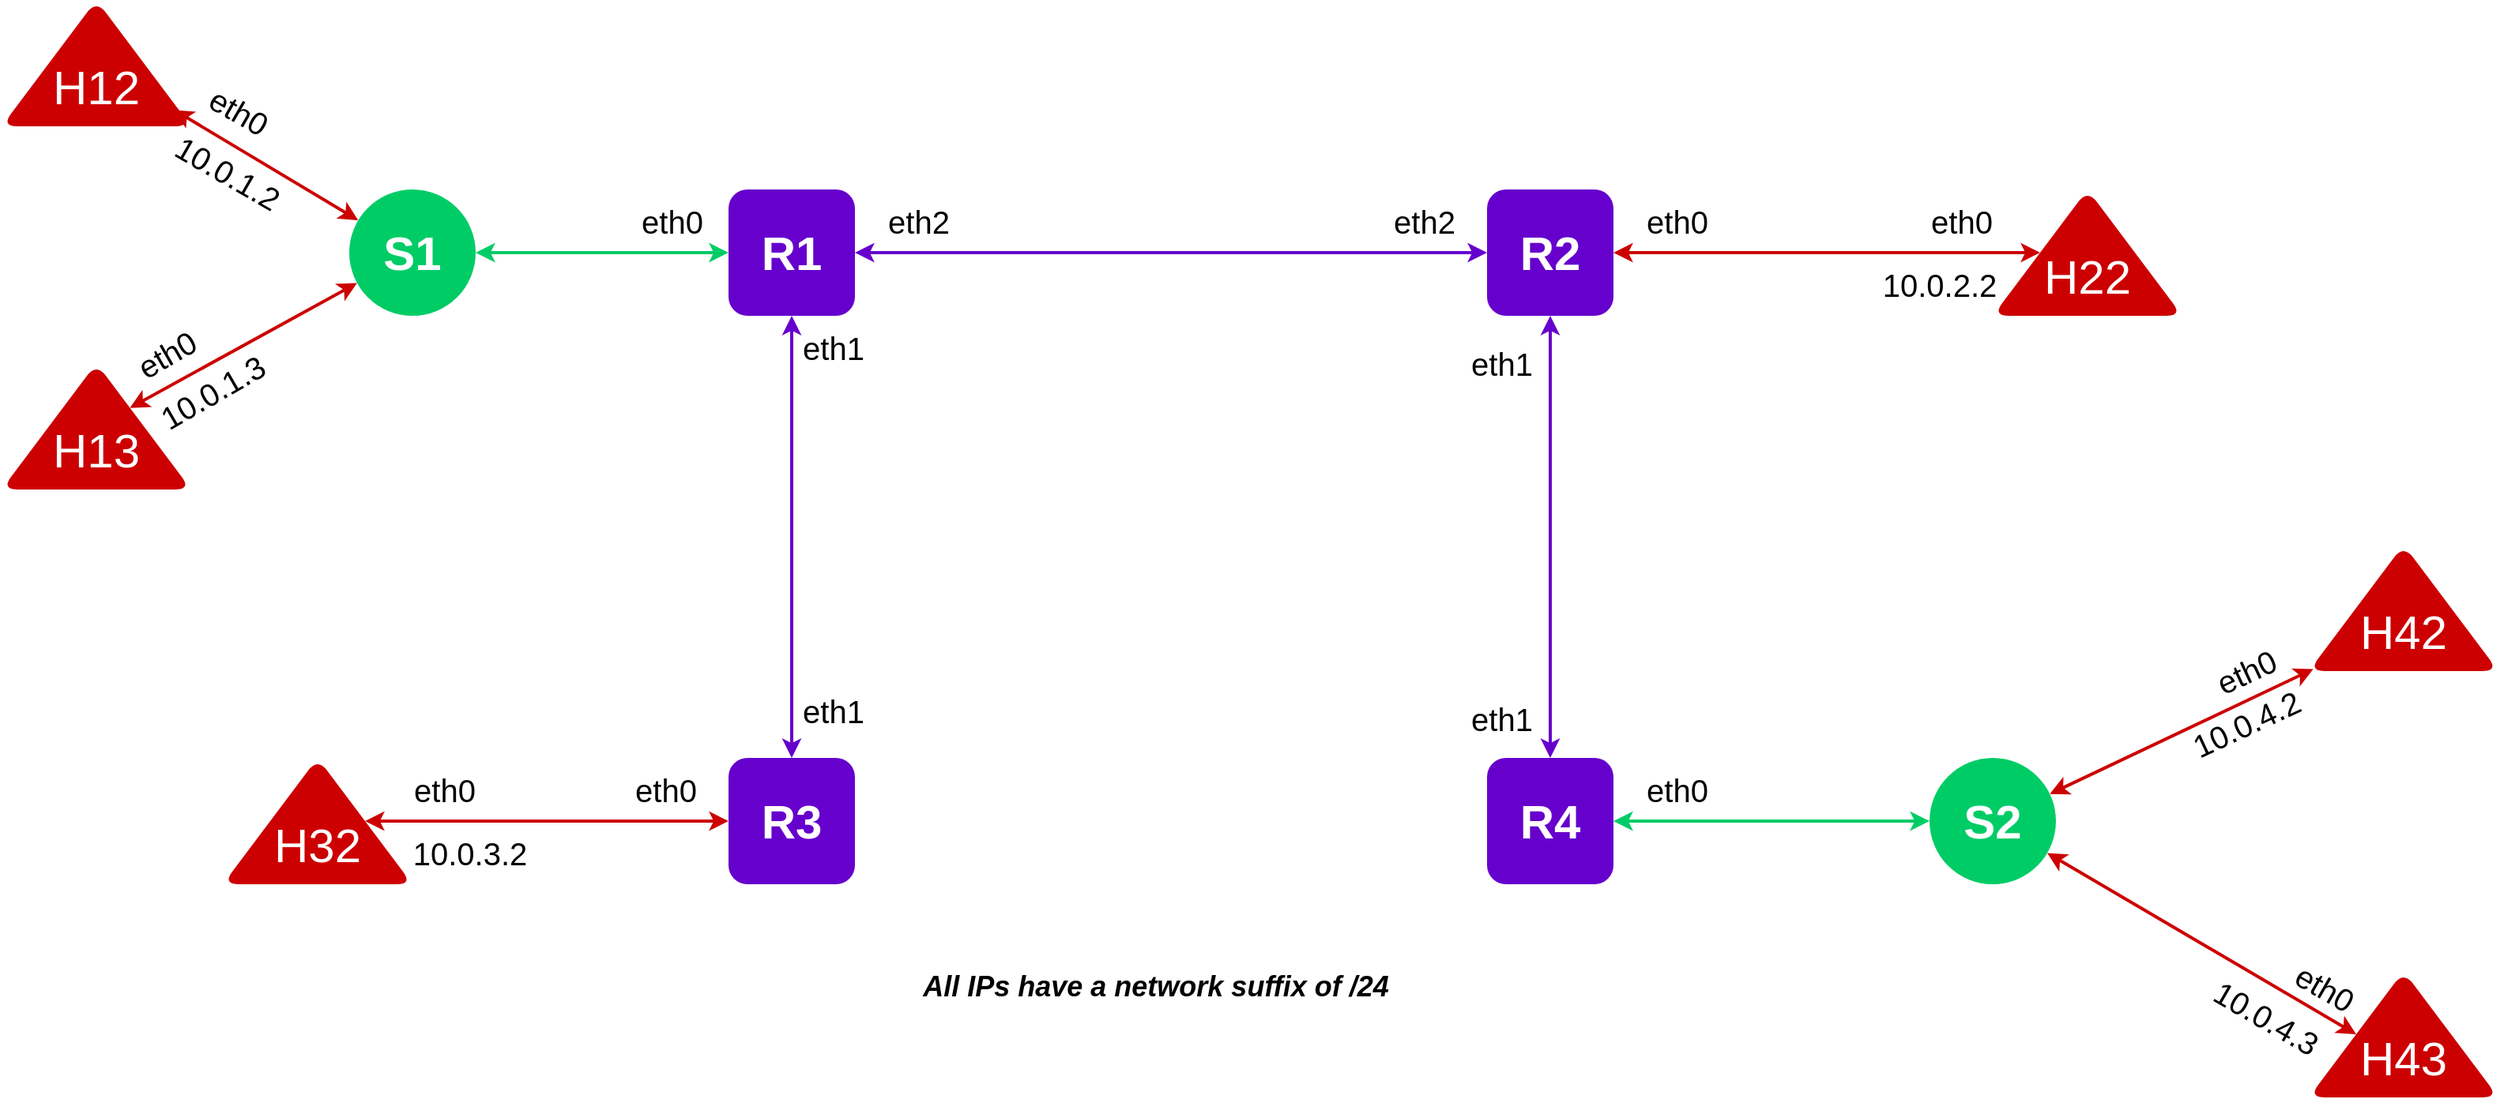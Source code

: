 <mxfile version="14.9.6" type="device"><diagram id="_jDjElOqju52AeoSA5gW" name="Page-1"><mxGraphModel dx="1673" dy="960" grid="1" gridSize="10" guides="1" tooltips="1" connect="1" arrows="1" fold="1" page="1" pageScale="1" pageWidth="827" pageHeight="1169" math="0" shadow="0"><root><mxCell id="0"/><mxCell id="1" parent="0"/><mxCell id="P8wvTqNbThXAX7mmYrEV-5" style="edgeStyle=orthogonalEdgeStyle;curved=1;rounded=0;orthogonalLoop=1;jettySize=auto;html=1;fontSize=30;fontColor=#FFFFFF;startArrow=classic;startFill=1;strokeWidth=2;strokeColor=#6600CC;" parent="1" source="P8wvTqNbThXAX7mmYrEV-1" target="P8wvTqNbThXAX7mmYrEV-2" edge="1"><mxGeometry relative="1" as="geometry"/></mxCell><mxCell id="P8wvTqNbThXAX7mmYrEV-8" value="&lt;font color=&quot;#000000&quot; style=&quot;font-size: 20px;&quot;&gt;eth2&lt;/font&gt;" style="edgeLabel;html=1;align=center;verticalAlign=middle;resizable=0;points=[];fontSize=20;fontColor=#FFFFFF;" parent="P8wvTqNbThXAX7mmYrEV-5" vertex="1" connectable="0"><mxGeometry x="-0.798" y="1" relative="1" as="geometry"><mxPoint x="-1" y="-19" as="offset"/></mxGeometry></mxCell><mxCell id="P8wvTqNbThXAX7mmYrEV-6" style="edgeStyle=orthogonalEdgeStyle;curved=1;rounded=0;orthogonalLoop=1;jettySize=auto;html=1;fontSize=30;fontColor=#FFFFFF;startArrow=classic;startFill=1;strokeColor=#6600CC;strokeWidth=2;" parent="1" source="P8wvTqNbThXAX7mmYrEV-1" target="P8wvTqNbThXAX7mmYrEV-3" edge="1"><mxGeometry relative="1" as="geometry"/></mxCell><mxCell id="P8wvTqNbThXAX7mmYrEV-1" value="R1" style="whiteSpace=wrap;html=1;aspect=fixed;rounded=1;fontSize=30;fillColor=#6600CC;fontColor=#FFFFFF;fontStyle=1;strokeColor=none;" parent="1" vertex="1"><mxGeometry x="490" y="280" width="80" height="80" as="geometry"/></mxCell><mxCell id="P8wvTqNbThXAX7mmYrEV-7" style="edgeStyle=orthogonalEdgeStyle;curved=1;rounded=0;orthogonalLoop=1;jettySize=auto;html=1;fontSize=30;fontColor=#FFFFFF;startArrow=classic;startFill=1;strokeColor=#6600CC;strokeWidth=2;" parent="1" source="P8wvTqNbThXAX7mmYrEV-2" target="P8wvTqNbThXAX7mmYrEV-4" edge="1"><mxGeometry relative="1" as="geometry"/></mxCell><mxCell id="P8wvTqNbThXAX7mmYrEV-42" style="edgeStyle=none;rounded=0;orthogonalLoop=1;jettySize=auto;html=1;fontSize=30;fontColor=#FFFFFF;startArrow=classic;startFill=1;strokeColor=#CC0000;strokeWidth=2;" parent="1" source="P8wvTqNbThXAX7mmYrEV-2" target="P8wvTqNbThXAX7mmYrEV-41" edge="1"><mxGeometry relative="1" as="geometry"/></mxCell><mxCell id="P8wvTqNbThXAX7mmYrEV-2" value="R2" style="whiteSpace=wrap;html=1;aspect=fixed;rounded=1;fontSize=30;fillColor=#6600CC;fontColor=#FFFFFF;fontStyle=1;strokeColor=none;" parent="1" vertex="1"><mxGeometry x="970" y="280" width="80" height="80" as="geometry"/></mxCell><mxCell id="P8wvTqNbThXAX7mmYrEV-54" style="edgeStyle=none;rounded=0;orthogonalLoop=1;jettySize=auto;html=1;entryX=0.5;entryY=1;entryDx=0;entryDy=0;fontSize=30;fontColor=#FFFFFF;startArrow=classic;startFill=1;strokeColor=#CC0000;strokeWidth=2;" parent="1" source="P8wvTqNbThXAX7mmYrEV-3" target="P8wvTqNbThXAX7mmYrEV-51" edge="1"><mxGeometry relative="1" as="geometry"/></mxCell><mxCell id="P8wvTqNbThXAX7mmYrEV-3" value="R3" style="whiteSpace=wrap;html=1;aspect=fixed;rounded=1;fontSize=30;fillColor=#6600CC;fontColor=#FFFFFF;fontStyle=1;strokeColor=none;" parent="1" vertex="1"><mxGeometry x="490" y="640" width="80" height="80" as="geometry"/></mxCell><mxCell id="P8wvTqNbThXAX7mmYrEV-4" value="R4" style="whiteSpace=wrap;html=1;aspect=fixed;rounded=1;fontSize=30;fillColor=#6600CC;fontColor=#FFFFFF;fontStyle=1;strokeColor=none;" parent="1" vertex="1"><mxGeometry x="970" y="640" width="80" height="80" as="geometry"/></mxCell><mxCell id="P8wvTqNbThXAX7mmYrEV-10" value="&lt;font color=&quot;#000000&quot; style=&quot;font-size: 20px;&quot;&gt;eth2&lt;/font&gt;" style="edgeLabel;html=1;align=center;verticalAlign=middle;resizable=0;points=[];fontSize=20;fontColor=#FFFFFF;" parent="1" vertex="1" connectable="0"><mxGeometry x="930.001" y="300" as="geometry"/></mxCell><mxCell id="P8wvTqNbThXAX7mmYrEV-14" value="&lt;font color=&quot;#000000&quot; style=&quot;font-size: 20px&quot;&gt;eth1&lt;/font&gt;" style="edgeLabel;html=1;align=center;verticalAlign=middle;resizable=0;points=[];fontSize=20;fontColor=#FFFFFF;" parent="1" vertex="1" connectable="0"><mxGeometry x="569.995" y="350" as="geometry"><mxPoint x="-14" y="30" as="offset"/></mxGeometry></mxCell><mxCell id="P8wvTqNbThXAX7mmYrEV-15" value="&lt;font color=&quot;#000000&quot; style=&quot;font-size: 20px&quot;&gt;eth1&lt;/font&gt;" style="edgeLabel;html=1;align=center;verticalAlign=middle;resizable=0;points=[];fontSize=20;fontColor=#FFFFFF;" parent="1" vertex="1" connectable="0"><mxGeometry x="569.995" y="580" as="geometry"><mxPoint x="-14" y="30" as="offset"/></mxGeometry></mxCell><mxCell id="P8wvTqNbThXAX7mmYrEV-18" value="&lt;font color=&quot;#000000&quot; style=&quot;font-size: 20px&quot;&gt;eth1&lt;/font&gt;" style="edgeLabel;html=1;align=center;verticalAlign=middle;resizable=0;points=[];fontSize=20;fontColor=#FFFFFF;" parent="1" vertex="1" connectable="0"><mxGeometry x="992.995" y="360" as="geometry"><mxPoint x="-14" y="30" as="offset"/></mxGeometry></mxCell><mxCell id="P8wvTqNbThXAX7mmYrEV-19" value="&lt;font color=&quot;#000000&quot; style=&quot;font-size: 20px&quot;&gt;eth1&lt;/font&gt;" style="edgeLabel;html=1;align=center;verticalAlign=middle;resizable=0;points=[];fontSize=20;fontColor=#FFFFFF;" parent="1" vertex="1" connectable="0"><mxGeometry x="992.995" y="585" as="geometry"><mxPoint x="-14" y="30" as="offset"/></mxGeometry></mxCell><mxCell id="P8wvTqNbThXAX7mmYrEV-21" style="edgeStyle=orthogonalEdgeStyle;curved=1;rounded=0;orthogonalLoop=1;jettySize=auto;html=1;entryX=0;entryY=0.5;entryDx=0;entryDy=0;fontSize=30;fontColor=#FFFFFF;startArrow=classic;startFill=1;strokeWidth=2;strokeColor=#00CC66;" parent="1" source="P8wvTqNbThXAX7mmYrEV-20" target="P8wvTqNbThXAX7mmYrEV-1" edge="1"><mxGeometry relative="1" as="geometry"/></mxCell><mxCell id="P8wvTqNbThXAX7mmYrEV-52" style="edgeStyle=none;rounded=0;orthogonalLoop=1;jettySize=auto;html=1;entryX=0.129;entryY=0.91;entryDx=0;entryDy=0;entryPerimeter=0;fontSize=30;fontColor=#FFFFFF;startArrow=classic;startFill=1;strokeColor=#CC0000;strokeWidth=2;" parent="1" source="P8wvTqNbThXAX7mmYrEV-20" target="P8wvTqNbThXAX7mmYrEV-49" edge="1"><mxGeometry relative="1" as="geometry"/></mxCell><mxCell id="P8wvTqNbThXAX7mmYrEV-53" style="edgeStyle=none;rounded=0;orthogonalLoop=1;jettySize=auto;html=1;fontSize=30;fontColor=#FFFFFF;startArrow=classic;startFill=1;strokeColor=#CC0000;strokeWidth=2;" parent="1" source="P8wvTqNbThXAX7mmYrEV-20" target="P8wvTqNbThXAX7mmYrEV-50" edge="1"><mxGeometry relative="1" as="geometry"/></mxCell><mxCell id="P8wvTqNbThXAX7mmYrEV-20" value="&lt;b&gt;S1&lt;/b&gt;" style="ellipse;whiteSpace=wrap;html=1;aspect=fixed;rounded=1;fontSize=30;fontColor=#FFFFFF;fillColor=#00CC66;strokeColor=none;" parent="1" vertex="1"><mxGeometry x="250" y="280" width="80" height="80" as="geometry"/></mxCell><mxCell id="P8wvTqNbThXAX7mmYrEV-23" style="edgeStyle=orthogonalEdgeStyle;curved=1;rounded=0;orthogonalLoop=1;jettySize=auto;html=1;fontSize=30;fontColor=#FFFFFF;startArrow=classic;startFill=1;strokeColor=#00CC66;strokeWidth=2;" parent="1" source="P8wvTqNbThXAX7mmYrEV-22" target="P8wvTqNbThXAX7mmYrEV-4" edge="1"><mxGeometry relative="1" as="geometry"/></mxCell><mxCell id="P8wvTqNbThXAX7mmYrEV-32" style="rounded=0;orthogonalLoop=1;jettySize=auto;html=1;fontSize=30;fontColor=#FFFFFF;startArrow=classic;startFill=1;strokeWidth=2;strokeColor=#CC0000;entryX=0.016;entryY=0.024;entryDx=0;entryDy=0;entryPerimeter=0;" parent="1" source="P8wvTqNbThXAX7mmYrEV-22" target="P8wvTqNbThXAX7mmYrEV-30" edge="1"><mxGeometry relative="1" as="geometry"/></mxCell><mxCell id="P8wvTqNbThXAX7mmYrEV-22" value="&lt;b&gt;S2&lt;/b&gt;" style="ellipse;whiteSpace=wrap;html=1;aspect=fixed;rounded=1;fontSize=30;fontColor=#FFFFFF;fillColor=#00CC66;strokeColor=none;" parent="1" vertex="1"><mxGeometry x="1250" y="640" width="80" height="80" as="geometry"/></mxCell><mxCell id="P8wvTqNbThXAX7mmYrEV-24" value="&lt;font color=&quot;#000000&quot; style=&quot;font-size: 20px&quot;&gt;eth0&lt;/font&gt;" style="edgeLabel;html=1;align=center;verticalAlign=middle;resizable=0;points=[];fontSize=20;fontColor=#FFFFFF;" parent="1" vertex="1" connectable="0"><mxGeometry x="1090" y="660" as="geometry"/></mxCell><mxCell id="P8wvTqNbThXAX7mmYrEV-28" value="&lt;font color=&quot;#000000&quot; style=&quot;font-size: 20px&quot;&gt;eth0&lt;/font&gt;" style="edgeLabel;html=1;align=center;verticalAlign=middle;resizable=0;points=[];fontSize=20;fontColor=#FFFFFF;" parent="1" vertex="1" connectable="0"><mxGeometry x="454" y="300" as="geometry"/></mxCell><mxCell id="P8wvTqNbThXAX7mmYrEV-30" value="H42" style="triangle;whiteSpace=wrap;html=1;rounded=1;fontSize=30;fontColor=#FFFFFF;gradientColor=none;fillColor=#CC0000;strokeColor=none;direction=north;spacingTop=30;" parent="1" vertex="1"><mxGeometry x="1490" y="505" width="120" height="80" as="geometry"/></mxCell><mxCell id="P8wvTqNbThXAX7mmYrEV-33" style="edgeStyle=none;rounded=0;orthogonalLoop=1;jettySize=auto;html=1;fontSize=30;fontColor=#FFFFFF;startArrow=classic;startFill=1;strokeWidth=2;strokeColor=#CC0000;exitX=0.5;exitY=0;exitDx=0;exitDy=0;" parent="1" source="P8wvTqNbThXAX7mmYrEV-31" target="P8wvTqNbThXAX7mmYrEV-22" edge="1"><mxGeometry relative="1" as="geometry"/></mxCell><mxCell id="P8wvTqNbThXAX7mmYrEV-31" value="H43" style="triangle;whiteSpace=wrap;html=1;rounded=1;fontSize=30;fontColor=#FFFFFF;gradientColor=none;fillColor=#CC0000;strokeColor=none;direction=north;spacingTop=30;" parent="1" vertex="1"><mxGeometry x="1490" y="775" width="120" height="80" as="geometry"/></mxCell><mxCell id="P8wvTqNbThXAX7mmYrEV-34" value="&lt;font color=&quot;#000000&quot; style=&quot;font-size: 20px&quot;&gt;eth0&lt;/font&gt;" style="edgeLabel;html=1;align=center;verticalAlign=middle;resizable=0;points=[];fontSize=20;fontColor=#FFFFFF;rotation=-25;" parent="1" vertex="1" connectable="0"><mxGeometry x="1450" y="585" as="geometry"/></mxCell><mxCell id="P8wvTqNbThXAX7mmYrEV-35" value="&lt;font color=&quot;#000000&quot; style=&quot;font-size: 20px&quot;&gt;10.0.4.2&lt;/font&gt;" style="edgeLabel;html=1;align=center;verticalAlign=middle;resizable=0;points=[];fontSize=20;fontColor=#FFFFFF;rotation=335;" parent="1" vertex="1" connectable="0"><mxGeometry x="1449.995" y="585" as="geometry"><mxPoint x="-14" y="30" as="offset"/></mxGeometry></mxCell><mxCell id="P8wvTqNbThXAX7mmYrEV-39" value="&lt;font color=&quot;#000000&quot; style=&quot;font-size: 20px&quot;&gt;eth0&lt;/font&gt;" style="edgeLabel;html=1;align=center;verticalAlign=middle;resizable=0;points=[];fontSize=20;fontColor=#FFFFFF;rotation=30;" parent="1" vertex="1" connectable="0"><mxGeometry x="1500" y="785" as="geometry"/></mxCell><mxCell id="P8wvTqNbThXAX7mmYrEV-40" value="&lt;font color=&quot;#000000&quot; style=&quot;font-size: 20px&quot;&gt;10.0.4.3&lt;/font&gt;" style="edgeLabel;html=1;align=center;verticalAlign=middle;resizable=0;points=[];fontSize=20;fontColor=#FFFFFF;rotation=30;" parent="1" vertex="1" connectable="0"><mxGeometry x="1489.995" y="785" as="geometry"><mxPoint x="-14" y="30" as="offset"/></mxGeometry></mxCell><mxCell id="P8wvTqNbThXAX7mmYrEV-41" value="H22" style="triangle;whiteSpace=wrap;html=1;rounded=1;fontSize=30;fontColor=#FFFFFF;gradientColor=none;fillColor=#CC0000;strokeColor=none;direction=north;spacingTop=30;" parent="1" vertex="1"><mxGeometry x="1290" y="280" width="120" height="80" as="geometry"/></mxCell><mxCell id="P8wvTqNbThXAX7mmYrEV-43" value="&lt;font color=&quot;#000000&quot; style=&quot;font-size: 20px&quot;&gt;eth0&lt;/font&gt;" style="edgeLabel;html=1;align=center;verticalAlign=middle;resizable=0;points=[];fontSize=20;fontColor=#FFFFFF;" parent="1" vertex="1" connectable="0"><mxGeometry x="1270" y="300" as="geometry"/></mxCell><mxCell id="P8wvTqNbThXAX7mmYrEV-44" value="&lt;font color=&quot;#000000&quot; style=&quot;font-size: 20px&quot;&gt;10.0.2.2&lt;/font&gt;" style="edgeLabel;html=1;align=center;verticalAlign=middle;resizable=0;points=[];fontSize=20;fontColor=#FFFFFF;" parent="1" vertex="1" connectable="0"><mxGeometry x="1269.995" y="310" as="geometry"><mxPoint x="-14" y="30" as="offset"/></mxGeometry></mxCell><mxCell id="P8wvTqNbThXAX7mmYrEV-45" value="&lt;font color=&quot;#000000&quot; style=&quot;font-size: 20px&quot;&gt;eth0&lt;/font&gt;" style="edgeLabel;html=1;align=center;verticalAlign=middle;resizable=0;points=[];fontSize=20;fontColor=#FFFFFF;" parent="1" vertex="1" connectable="0"><mxGeometry x="1090" y="300" as="geometry"/></mxCell><mxCell id="P8wvTqNbThXAX7mmYrEV-49" value="H12" style="triangle;whiteSpace=wrap;html=1;rounded=1;fontSize=30;fontColor=#FFFFFF;gradientColor=none;fillColor=#CC0000;strokeColor=none;direction=north;spacingTop=30;" parent="1" vertex="1"><mxGeometry x="30" y="160" width="120" height="80" as="geometry"/></mxCell><mxCell id="P8wvTqNbThXAX7mmYrEV-50" value="H13" style="triangle;whiteSpace=wrap;html=1;rounded=1;fontSize=30;fontColor=#FFFFFF;gradientColor=none;fillColor=#CC0000;strokeColor=none;direction=north;spacingTop=30;" parent="1" vertex="1"><mxGeometry x="30" y="390" width="120" height="80" as="geometry"/></mxCell><mxCell id="P8wvTqNbThXAX7mmYrEV-51" value="H32" style="triangle;whiteSpace=wrap;html=1;rounded=1;fontSize=30;fontColor=#FFFFFF;gradientColor=none;fillColor=#CC0000;strokeColor=none;direction=north;spacingTop=30;" parent="1" vertex="1"><mxGeometry x="170" y="640" width="120" height="80" as="geometry"/></mxCell><mxCell id="P8wvTqNbThXAX7mmYrEV-55" value="&lt;font color=&quot;#000000&quot; style=&quot;font-size: 20px&quot;&gt;eth0&lt;/font&gt;" style="edgeLabel;html=1;align=center;verticalAlign=middle;resizable=0;points=[];fontSize=20;fontColor=#FFFFFF;" parent="1" vertex="1" connectable="0"><mxGeometry x="450" y="660" as="geometry"/></mxCell><mxCell id="P8wvTqNbThXAX7mmYrEV-57" value="&lt;font color=&quot;#000000&quot; style=&quot;font-size: 20px&quot;&gt;eth0&lt;/font&gt;" style="edgeLabel;html=1;align=center;verticalAlign=middle;resizable=0;points=[];fontSize=20;fontColor=#FFFFFF;" parent="1" vertex="1" connectable="0"><mxGeometry x="310" y="660" as="geometry"/></mxCell><mxCell id="P8wvTqNbThXAX7mmYrEV-58" value="&lt;font color=&quot;#000000&quot; style=&quot;font-size: 20px&quot;&gt;10.0.3.2&lt;/font&gt;" style="edgeLabel;html=1;align=center;verticalAlign=middle;resizable=0;points=[];fontSize=20;fontColor=#FFFFFF;" parent="1" vertex="1" connectable="0"><mxGeometry x="339.995" y="670" as="geometry"><mxPoint x="-14" y="30" as="offset"/></mxGeometry></mxCell><mxCell id="P8wvTqNbThXAX7mmYrEV-59" value="&lt;font color=&quot;#000000&quot; style=&quot;font-size: 20px&quot;&gt;eth0&lt;/font&gt;" style="edgeLabel;html=1;align=center;verticalAlign=middle;resizable=0;points=[];fontSize=20;fontColor=#FFFFFF;rotation=330;" parent="1" vertex="1" connectable="0"><mxGeometry x="134" y="384" as="geometry"/></mxCell><mxCell id="P8wvTqNbThXAX7mmYrEV-60" value="&lt;font color=&quot;#000000&quot; style=&quot;font-size: 20px&quot;&gt;10.0.1.3&lt;/font&gt;" style="edgeLabel;html=1;align=center;verticalAlign=middle;resizable=0;points=[];fontSize=20;fontColor=#FFFFFF;rotation=330;" parent="1" vertex="1" connectable="0"><mxGeometry x="159.995" y="375" as="geometry"><mxPoint x="-14" y="30" as="offset"/></mxGeometry></mxCell><mxCell id="P8wvTqNbThXAX7mmYrEV-61" value="&lt;font color=&quot;#000000&quot; style=&quot;font-size: 20px&quot;&gt;eth0&lt;/font&gt;" style="edgeLabel;html=1;align=center;verticalAlign=middle;resizable=0;points=[];fontSize=20;fontColor=#FFFFFF;rotation=30;" parent="1" vertex="1" connectable="0"><mxGeometry x="180" y="230" as="geometry"/></mxCell><mxCell id="P8wvTqNbThXAX7mmYrEV-62" value="&lt;font color=&quot;#000000&quot; style=&quot;font-size: 20px&quot;&gt;10.0.1.2&lt;/font&gt;" style="edgeLabel;html=1;align=center;verticalAlign=middle;resizable=0;points=[];fontSize=20;fontColor=#FFFFFF;rotation=30;" parent="1" vertex="1" connectable="0"><mxGeometry x="199.995" y="250" as="geometry"><mxPoint x="-14" y="30" as="offset"/></mxGeometry></mxCell><mxCell id="P8wvTqNbThXAX7mmYrEV-64" value="Text" style="text;html=1;strokeColor=none;fillColor=none;align=center;verticalAlign=middle;whiteSpace=wrap;rounded=0;fontSize=30;fontColor=#FFFFFF;" parent="1" vertex="1"><mxGeometry x="690" y="775" width="40" height="20" as="geometry"/></mxCell><mxCell id="P8wvTqNbThXAX7mmYrEV-69" value="All IPs have a network suffix of /24" style="text;html=1;strokeColor=none;fillColor=none;align=center;verticalAlign=middle;whiteSpace=wrap;rounded=0;fontSize=18;fontColor=#000;fontStyle=3" parent="1" vertex="1"><mxGeometry x="605" y="762.5" width="311" height="45" as="geometry"/></mxCell></root></mxGraphModel></diagram></mxfile>